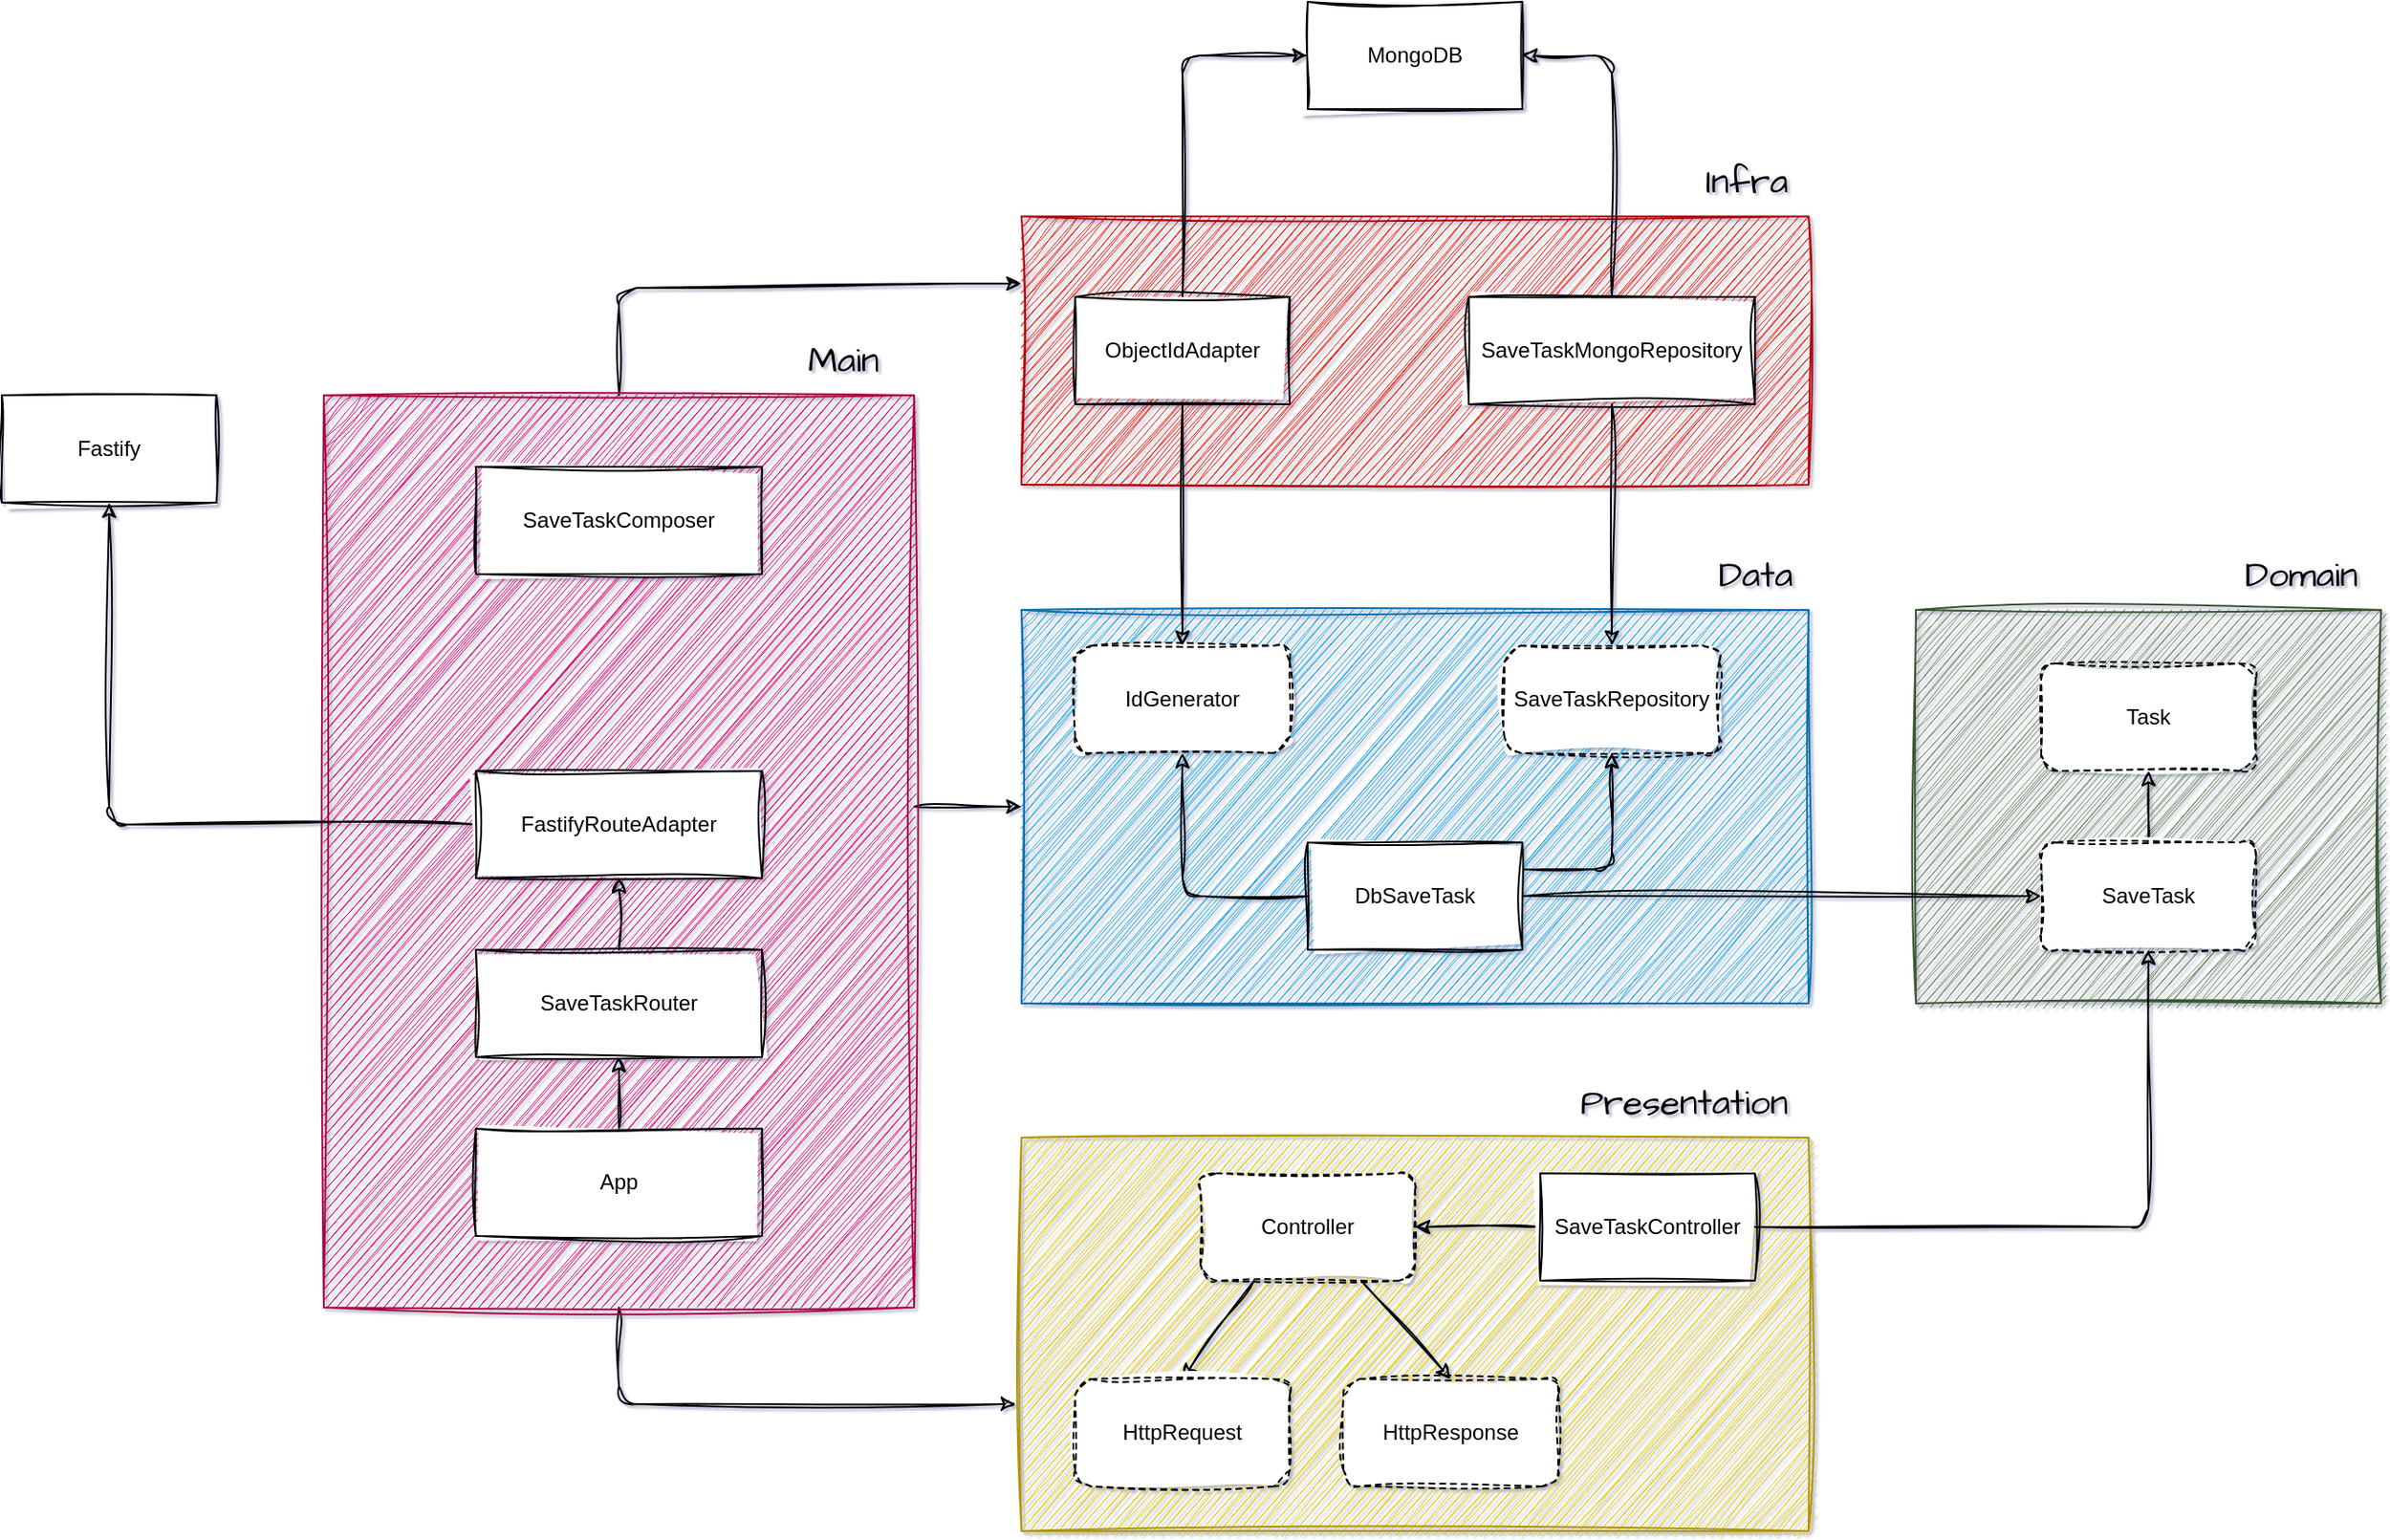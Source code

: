 <mxfile>
    <diagram id="LL9T6ql6aCPY9ge6rn97" name="Página-1">
        <mxGraphModel dx="1819" dy="800" grid="1" gridSize="10" guides="1" tooltips="1" connect="1" arrows="1" fold="1" page="0" pageScale="1" pageWidth="1920" pageHeight="1200" background="none" math="0" shadow="1">
            <root>
                <mxCell id="0"/>
                <mxCell id="1" parent="0"/>
                <mxCell id="2" value="" style="rounded=0;whiteSpace=wrap;html=1;fillColor=#6d8764;strokeColor=#3A5431;glass=0;shadow=0;fontColor=#ffffff;sketch=1;curveFitting=1;jiggle=2;" parent="1" vertex="1">
                    <mxGeometry x="650" y="400" width="260" height="220" as="geometry"/>
                </mxCell>
                <mxCell id="4" value="Task" style="rounded=1;whiteSpace=wrap;html=1;dashed=1;sketch=1;curveFitting=1;jiggle=2;" parent="1" vertex="1">
                    <mxGeometry x="720" y="430" width="120" height="60" as="geometry"/>
                </mxCell>
                <mxCell id="28" style="edgeStyle=none;html=1;exitX=0.5;exitY=0;exitDx=0;exitDy=0;sketch=1;curveFitting=1;jiggle=2;" parent="1" source="5" target="4" edge="1">
                    <mxGeometry relative="1" as="geometry"/>
                </mxCell>
                <mxCell id="5" value="SaveTask" style="rounded=1;whiteSpace=wrap;html=1;dashed=1;sketch=1;curveFitting=1;jiggle=2;" parent="1" vertex="1">
                    <mxGeometry x="720" y="530" width="120" height="60" as="geometry"/>
                </mxCell>
                <mxCell id="6" value="" style="rounded=0;whiteSpace=wrap;html=1;fillColor=#1ba1e2;fontColor=#ffffff;strokeColor=#006EAF;sketch=1;curveFitting=1;jiggle=2;" parent="1" vertex="1">
                    <mxGeometry x="150" y="400" width="440" height="220" as="geometry"/>
                </mxCell>
                <mxCell id="9" style="edgeStyle=orthogonalEdgeStyle;rounded=0;orthogonalLoop=1;jettySize=auto;html=1;sketch=1;curveFitting=1;jiggle=2;" parent="1" source="11" target="5" edge="1">
                    <mxGeometry relative="1" as="geometry"/>
                </mxCell>
                <mxCell id="31" style="edgeStyle=none;html=1;entryX=0.5;entryY=1;entryDx=0;entryDy=0;sketch=1;curveFitting=1;jiggle=2;" parent="1" source="11" target="13" edge="1">
                    <mxGeometry relative="1" as="geometry">
                        <Array as="points">
                            <mxPoint x="240" y="560"/>
                        </Array>
                    </mxGeometry>
                </mxCell>
                <mxCell id="32" style="edgeStyle=none;html=1;exitX=1;exitY=0.25;exitDx=0;exitDy=0;entryX=0.5;entryY=1;entryDx=0;entryDy=0;sketch=1;curveFitting=1;jiggle=2;" parent="1" source="11" target="12" edge="1">
                    <mxGeometry relative="1" as="geometry">
                        <Array as="points">
                            <mxPoint x="480" y="545"/>
                        </Array>
                    </mxGeometry>
                </mxCell>
                <mxCell id="11" value="DbSaveTask" style="rounded=0;whiteSpace=wrap;html=1;sketch=1;curveFitting=1;jiggle=2;" parent="1" vertex="1">
                    <mxGeometry x="310" y="530" width="120" height="60" as="geometry"/>
                </mxCell>
                <mxCell id="12" value="SaveTaskRepository" style="rounded=1;whiteSpace=wrap;html=1;dashed=1;sketch=1;curveFitting=1;jiggle=2;" parent="1" vertex="1">
                    <mxGeometry x="420" y="420" width="120" height="60" as="geometry"/>
                </mxCell>
                <mxCell id="13" value="IdGenerator" style="rounded=1;whiteSpace=wrap;html=1;dashed=1;sketch=1;curveFitting=1;jiggle=2;" parent="1" vertex="1">
                    <mxGeometry x="180" y="420" width="120" height="60" as="geometry"/>
                </mxCell>
                <mxCell id="14" value="" style="rounded=0;whiteSpace=wrap;html=1;fillColor=#e3c800;strokeColor=#B09500;fontColor=#000000;sketch=1;curveFitting=1;jiggle=2;" parent="1" vertex="1">
                    <mxGeometry x="150" y="695" width="440" height="220" as="geometry"/>
                </mxCell>
                <mxCell id="70" style="edgeStyle=none;sketch=1;hachureGap=4;jiggle=2;curveFitting=1;html=1;exitX=0.25;exitY=1;exitDx=0;exitDy=0;entryX=0.5;entryY=0;entryDx=0;entryDy=0;fontFamily=Architects Daughter;fontSource=https%3A%2F%2Ffonts.googleapis.com%2Fcss%3Ffamily%3DArchitects%2BDaughter;fontSize=16;" edge="1" parent="1" source="16" target="68">
                    <mxGeometry relative="1" as="geometry"/>
                </mxCell>
                <mxCell id="71" style="edgeStyle=none;sketch=1;hachureGap=4;jiggle=2;curveFitting=1;html=1;exitX=0.75;exitY=1;exitDx=0;exitDy=0;entryX=0.5;entryY=0;entryDx=0;entryDy=0;fontFamily=Architects Daughter;fontSource=https%3A%2F%2Ffonts.googleapis.com%2Fcss%3Ffamily%3DArchitects%2BDaughter;fontSize=16;" edge="1" parent="1" source="16" target="69">
                    <mxGeometry relative="1" as="geometry"/>
                </mxCell>
                <mxCell id="16" value="Controller" style="rounded=1;whiteSpace=wrap;html=1;dashed=1;sketch=1;curveFitting=1;jiggle=2;" parent="1" vertex="1">
                    <mxGeometry x="250" y="715" width="120" height="60" as="geometry"/>
                </mxCell>
                <mxCell id="26" style="edgeStyle=none;html=1;exitX=1;exitY=0.5;exitDx=0;exitDy=0;entryX=0.5;entryY=1;entryDx=0;entryDy=0;sketch=1;curveFitting=1;jiggle=2;" parent="1" source="17" target="5" edge="1">
                    <mxGeometry relative="1" as="geometry">
                        <Array as="points">
                            <mxPoint x="780" y="745"/>
                        </Array>
                    </mxGeometry>
                </mxCell>
                <mxCell id="33" style="edgeStyle=none;html=1;sketch=1;curveFitting=1;jiggle=2;" parent="1" source="17" target="16" edge="1">
                    <mxGeometry relative="1" as="geometry"/>
                </mxCell>
                <mxCell id="17" value="SaveTaskController" style="rounded=0;whiteSpace=wrap;html=1;sketch=1;curveFitting=1;jiggle=2;" parent="1" vertex="1">
                    <mxGeometry x="440" y="715" width="120" height="60" as="geometry"/>
                </mxCell>
                <mxCell id="29" value="" style="rounded=0;whiteSpace=wrap;html=1;fillColor=#e51400;fontColor=#ffffff;strokeColor=#B20000;sketch=1;curveFitting=1;jiggle=2;" parent="1" vertex="1">
                    <mxGeometry x="150" y="180" width="440" height="150" as="geometry"/>
                </mxCell>
                <mxCell id="36" style="edgeStyle=none;html=1;sketch=1;curveFitting=1;jiggle=2;" parent="1" source="34" target="13" edge="1">
                    <mxGeometry relative="1" as="geometry"/>
                </mxCell>
                <mxCell id="43" style="edgeStyle=none;html=1;exitX=0.5;exitY=0;exitDx=0;exitDy=0;entryX=0;entryY=0.5;entryDx=0;entryDy=0;sketch=1;curveFitting=1;jiggle=2;" parent="1" source="34" edge="1">
                    <mxGeometry relative="1" as="geometry">
                        <Array as="points">
                            <mxPoint x="240" y="90"/>
                        </Array>
                        <mxPoint x="310" y="90" as="targetPoint"/>
                    </mxGeometry>
                </mxCell>
                <mxCell id="34" value="ObjectIdAdapter" style="rounded=0;whiteSpace=wrap;html=1;sketch=1;curveFitting=1;jiggle=2;" parent="1" vertex="1">
                    <mxGeometry x="180" y="225" width="120" height="60" as="geometry"/>
                </mxCell>
                <mxCell id="38" style="edgeStyle=none;html=1;entryX=0.5;entryY=0;entryDx=0;entryDy=0;sketch=1;curveFitting=1;jiggle=2;exitX=0.5;exitY=1;exitDx=0;exitDy=0;" parent="1" source="37" target="12" edge="1">
                    <mxGeometry relative="1" as="geometry">
                        <mxPoint x="500" y="290" as="sourcePoint"/>
                    </mxGeometry>
                </mxCell>
                <mxCell id="44" style="edgeStyle=none;html=1;exitX=0.5;exitY=0;exitDx=0;exitDy=0;entryX=1;entryY=0.5;entryDx=0;entryDy=0;sketch=1;curveFitting=1;jiggle=2;" parent="1" source="37" edge="1">
                    <mxGeometry relative="1" as="geometry">
                        <Array as="points">
                            <mxPoint x="480" y="90"/>
                        </Array>
                        <mxPoint x="430" y="90" as="targetPoint"/>
                    </mxGeometry>
                </mxCell>
                <mxCell id="37" value="SaveTaskMongoRepository" style="rounded=0;whiteSpace=wrap;html=1;sketch=1;curveFitting=1;jiggle=2;" parent="1" vertex="1">
                    <mxGeometry x="400" y="225" width="160" height="60" as="geometry"/>
                </mxCell>
                <mxCell id="45" value="MongoDB" style="rounded=0;whiteSpace=wrap;html=1;sketch=1;curveFitting=1;jiggle=2;" parent="1" vertex="1">
                    <mxGeometry x="310" y="60" width="120" height="60" as="geometry"/>
                </mxCell>
                <mxCell id="53" style="edgeStyle=none;sketch=1;hachureGap=4;jiggle=2;curveFitting=1;html=1;entryX=0;entryY=0.25;entryDx=0;entryDy=0;fontFamily=Architects Daughter;fontSource=https%3A%2F%2Ffonts.googleapis.com%2Fcss%3Ffamily%3DArchitects%2BDaughter;fontSize=16;exitX=0.5;exitY=0;exitDx=0;exitDy=0;" parent="1" source="46" target="29" edge="1">
                    <mxGeometry relative="1" as="geometry">
                        <Array as="points">
                            <mxPoint x="-75" y="220"/>
                        </Array>
                    </mxGeometry>
                </mxCell>
                <mxCell id="54" style="edgeStyle=none;sketch=1;hachureGap=4;jiggle=2;curveFitting=1;html=1;entryX=0;entryY=0.5;entryDx=0;entryDy=0;fontFamily=Architects Daughter;fontSource=https%3A%2F%2Ffonts.googleapis.com%2Fcss%3Ffamily%3DArchitects%2BDaughter;fontSize=16;exitX=1;exitY=0.451;exitDx=0;exitDy=0;exitPerimeter=0;" parent="1" source="46" target="6" edge="1">
                    <mxGeometry relative="1" as="geometry"/>
                </mxCell>
                <mxCell id="55" style="edgeStyle=none;sketch=1;hachureGap=4;jiggle=2;curveFitting=1;html=1;entryX=-0.007;entryY=0.677;entryDx=0;entryDy=0;fontFamily=Architects Daughter;fontSource=https%3A%2F%2Ffonts.googleapis.com%2Fcss%3Ffamily%3DArchitects%2BDaughter;fontSize=16;exitX=0.5;exitY=1;exitDx=0;exitDy=0;entryPerimeter=0;" parent="1" source="46" target="14" edge="1">
                    <mxGeometry relative="1" as="geometry">
                        <Array as="points">
                            <mxPoint x="-75" y="844"/>
                        </Array>
                    </mxGeometry>
                </mxCell>
                <mxCell id="46" value="" style="rounded=0;whiteSpace=wrap;html=1;fillColor=#d80073;strokeColor=#A50040;sketch=1;curveFitting=1;jiggle=2;fontColor=#ffffff;" parent="1" vertex="1">
                    <mxGeometry x="-240" y="280" width="330" height="510" as="geometry"/>
                </mxCell>
                <mxCell id="47" value="Fastify" style="rounded=0;whiteSpace=wrap;html=1;sketch=1;curveFitting=1;jiggle=2;" parent="1" vertex="1">
                    <mxGeometry x="-420" y="280" width="120" height="60" as="geometry"/>
                </mxCell>
                <mxCell id="48" value="Main" style="text;html=1;align=center;verticalAlign=middle;resizable=0;points=[];autosize=1;strokeColor=none;fillColor=none;fontSize=20;fontFamily=Architects Daughter;sketch=1;hachureGap=4;jiggle=2;curveFitting=1;fontSource=https%3A%2F%2Ffonts.googleapis.com%2Fcss%3Ffamily%3DArchitects%2BDaughter;" parent="1" vertex="1">
                    <mxGeometry x="20" y="240" width="60" height="40" as="geometry"/>
                </mxCell>
                <mxCell id="49" value="Infra" style="text;html=1;align=center;verticalAlign=middle;resizable=0;points=[];autosize=1;strokeColor=none;fillColor=none;fontSize=20;fontFamily=Architects Daughter;sketch=1;hachureGap=4;jiggle=2;curveFitting=1;fontSource=https%3A%2F%2Ffonts.googleapis.com%2Fcss%3Ffamily%3DArchitects%2BDaughter;" parent="1" vertex="1">
                    <mxGeometry x="520" y="140" width="70" height="40" as="geometry"/>
                </mxCell>
                <mxCell id="50" value="Data" style="text;html=1;align=center;verticalAlign=middle;resizable=0;points=[];autosize=1;strokeColor=none;fillColor=none;fontSize=20;fontFamily=Architects Daughter;sketch=1;hachureGap=4;jiggle=2;curveFitting=1;fontSource=https%3A%2F%2Ffonts.googleapis.com%2Fcss%3Ffamily%3DArchitects%2BDaughter;" parent="1" vertex="1">
                    <mxGeometry x="530" y="360" width="60" height="40" as="geometry"/>
                </mxCell>
                <mxCell id="51" value="Presentation" style="text;html=1;align=center;verticalAlign=middle;resizable=0;points=[];autosize=1;strokeColor=none;fillColor=none;fontSize=20;fontFamily=Architects Daughter;sketch=1;hachureGap=4;jiggle=2;curveFitting=1;fontSource=https%3A%2F%2Ffonts.googleapis.com%2Fcss%3Ffamily%3DArchitects%2BDaughter;" parent="1" vertex="1">
                    <mxGeometry x="450" y="655" width="140" height="40" as="geometry"/>
                </mxCell>
                <mxCell id="52" value="Domain" style="text;html=1;align=center;verticalAlign=middle;resizable=0;points=[];autosize=1;strokeColor=none;fillColor=none;fontSize=20;fontFamily=Architects Daughter;sketch=1;hachureGap=4;jiggle=2;curveFitting=1;fontSource=https%3A%2F%2Ffonts.googleapis.com%2Fcss%3Ffamily%3DArchitects%2BDaughter;" parent="1" vertex="1">
                    <mxGeometry x="820" y="360" width="90" height="40" as="geometry"/>
                </mxCell>
                <mxCell id="56" value="SaveTaskComposer" style="rounded=0;whiteSpace=wrap;html=1;sketch=1;curveFitting=1;jiggle=2;" parent="1" vertex="1">
                    <mxGeometry x="-155" y="320" width="160" height="60" as="geometry"/>
                </mxCell>
                <mxCell id="66" value="" style="edgeStyle=none;sketch=1;hachureGap=4;jiggle=2;curveFitting=1;html=1;fontFamily=Architects Daughter;fontSource=https%3A%2F%2Ffonts.googleapis.com%2Fcss%3Ffamily%3DArchitects%2BDaughter;fontSize=16;" parent="1" source="58" target="65" edge="1">
                    <mxGeometry relative="1" as="geometry"/>
                </mxCell>
                <mxCell id="58" value="App" style="rounded=0;whiteSpace=wrap;html=1;sketch=1;curveFitting=1;jiggle=2;" parent="1" vertex="1">
                    <mxGeometry x="-155" y="690" width="160" height="60" as="geometry"/>
                </mxCell>
                <mxCell id="60" style="edgeStyle=none;sketch=1;hachureGap=4;jiggle=2;curveFitting=1;html=1;exitX=0;exitY=0.5;exitDx=0;exitDy=0;entryX=0.5;entryY=1;entryDx=0;entryDy=0;fontFamily=Architects Daughter;fontSource=https%3A%2F%2Ffonts.googleapis.com%2Fcss%3Ffamily%3DArchitects%2BDaughter;fontSize=16;" parent="1" source="59" target="47" edge="1">
                    <mxGeometry relative="1" as="geometry">
                        <Array as="points">
                            <mxPoint x="-360" y="520"/>
                        </Array>
                    </mxGeometry>
                </mxCell>
                <mxCell id="59" value="FastifyRouteAdapter" style="rounded=0;whiteSpace=wrap;html=1;sketch=1;curveFitting=1;jiggle=2;" parent="1" vertex="1">
                    <mxGeometry x="-155" y="490" width="160" height="60" as="geometry"/>
                </mxCell>
                <mxCell id="67" value="" style="edgeStyle=none;sketch=1;hachureGap=4;jiggle=2;curveFitting=1;html=1;fontFamily=Architects Daughter;fontSource=https%3A%2F%2Ffonts.googleapis.com%2Fcss%3Ffamily%3DArchitects%2BDaughter;fontSize=16;" parent="1" source="65" target="59" edge="1">
                    <mxGeometry relative="1" as="geometry"/>
                </mxCell>
                <mxCell id="65" value="SaveTaskRouter" style="rounded=0;whiteSpace=wrap;html=1;sketch=1;curveFitting=1;jiggle=2;" parent="1" vertex="1">
                    <mxGeometry x="-155" y="590" width="160" height="60" as="geometry"/>
                </mxCell>
                <mxCell id="68" value="HttpRequest" style="rounded=1;whiteSpace=wrap;html=1;dashed=1;sketch=1;curveFitting=1;jiggle=2;" vertex="1" parent="1">
                    <mxGeometry x="180" y="830" width="120" height="60" as="geometry"/>
                </mxCell>
                <mxCell id="69" value="HttpResponse" style="rounded=1;whiteSpace=wrap;html=1;dashed=1;sketch=1;curveFitting=1;jiggle=2;" vertex="1" parent="1">
                    <mxGeometry x="330" y="830" width="120" height="60" as="geometry"/>
                </mxCell>
            </root>
        </mxGraphModel>
    </diagram>
</mxfile>